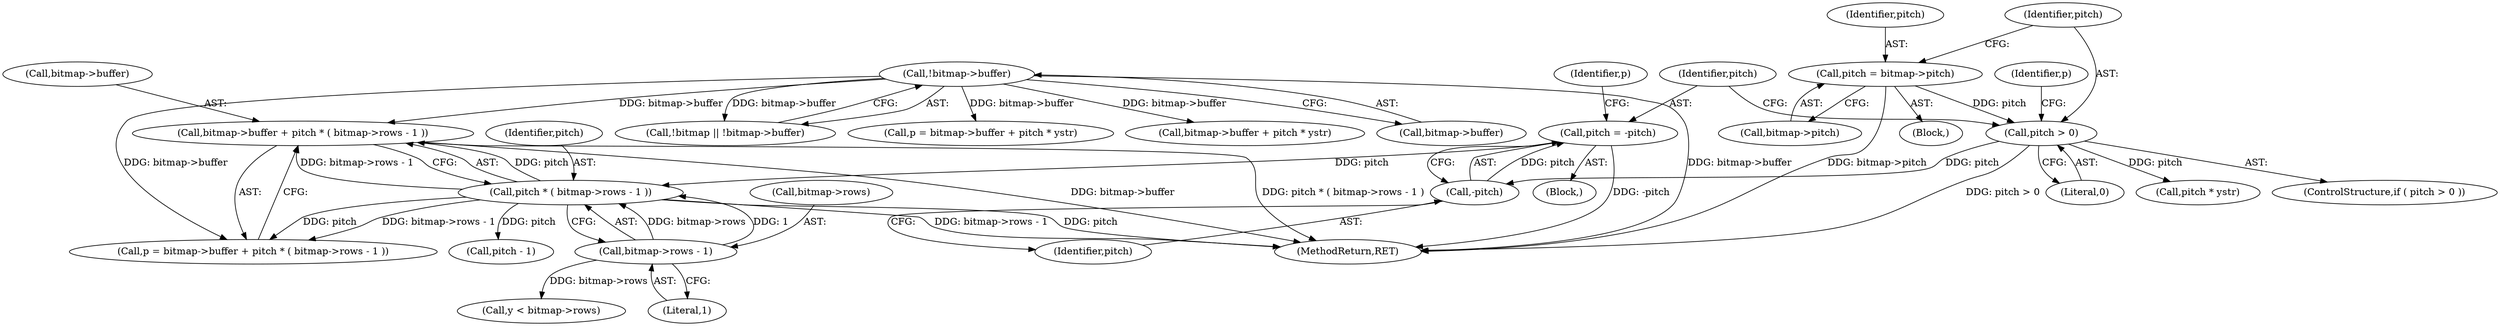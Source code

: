 digraph "0_savannah_b3500af717010137046ec4076d1e1c0641e33727_1@pointer" {
"1000283" [label="(Call,bitmap->buffer + pitch * ( bitmap->rows - 1 ))"];
"1000128" [label="(Call,!bitmap->buffer)"];
"1000287" [label="(Call,pitch * ( bitmap->rows - 1 ))"];
"1000277" [label="(Call,pitch = -pitch)"];
"1000279" [label="(Call,-pitch)"];
"1000263" [label="(Call,pitch > 0)"];
"1000257" [label="(Call,pitch = bitmap->pitch)"];
"1000289" [label="(Call,bitmap->rows - 1)"];
"1000284" [label="(Call,bitmap->buffer)"];
"1000112" [label="(Block,)"];
"1000279" [label="(Call,-pitch)"];
"1000290" [label="(Call,bitmap->rows)"];
"1000264" [label="(Identifier,pitch)"];
"1000129" [label="(Call,bitmap->buffer)"];
"1000281" [label="(Call,p = bitmap->buffer + pitch * ( bitmap->rows - 1 ))"];
"1000267" [label="(Identifier,p)"];
"1000298" [label="(Call,y < bitmap->rows)"];
"1000493" [label="(MethodReturn,RET)"];
"1000288" [label="(Identifier,pitch)"];
"1000265" [label="(Literal,0)"];
"1000283" [label="(Call,bitmap->buffer + pitch * ( bitmap->rows - 1 ))"];
"1000258" [label="(Identifier,pitch)"];
"1000125" [label="(Call,!bitmap || !bitmap->buffer)"];
"1000277" [label="(Call,pitch = -pitch)"];
"1000287" [label="(Call,pitch * ( bitmap->rows - 1 ))"];
"1000280" [label="(Identifier,pitch)"];
"1000309" [label="(Call,pitch - 1)"];
"1000293" [label="(Literal,1)"];
"1000266" [label="(Call,p = bitmap->buffer + pitch * ystr)"];
"1000278" [label="(Identifier,pitch)"];
"1000268" [label="(Call,bitmap->buffer + pitch * ystr)"];
"1000272" [label="(Call,pitch * ystr)"];
"1000262" [label="(ControlStructure,if ( pitch > 0 ))"];
"1000276" [label="(Block,)"];
"1000263" [label="(Call,pitch > 0)"];
"1000289" [label="(Call,bitmap->rows - 1)"];
"1000259" [label="(Call,bitmap->pitch)"];
"1000257" [label="(Call,pitch = bitmap->pitch)"];
"1000128" [label="(Call,!bitmap->buffer)"];
"1000282" [label="(Identifier,p)"];
"1000283" -> "1000281"  [label="AST: "];
"1000283" -> "1000287"  [label="CFG: "];
"1000284" -> "1000283"  [label="AST: "];
"1000287" -> "1000283"  [label="AST: "];
"1000281" -> "1000283"  [label="CFG: "];
"1000283" -> "1000493"  [label="DDG: bitmap->buffer"];
"1000283" -> "1000493"  [label="DDG: pitch * ( bitmap->rows - 1 )"];
"1000128" -> "1000283"  [label="DDG: bitmap->buffer"];
"1000287" -> "1000283"  [label="DDG: pitch"];
"1000287" -> "1000283"  [label="DDG: bitmap->rows - 1"];
"1000128" -> "1000125"  [label="AST: "];
"1000128" -> "1000129"  [label="CFG: "];
"1000129" -> "1000128"  [label="AST: "];
"1000125" -> "1000128"  [label="CFG: "];
"1000128" -> "1000493"  [label="DDG: bitmap->buffer"];
"1000128" -> "1000125"  [label="DDG: bitmap->buffer"];
"1000128" -> "1000266"  [label="DDG: bitmap->buffer"];
"1000128" -> "1000268"  [label="DDG: bitmap->buffer"];
"1000128" -> "1000281"  [label="DDG: bitmap->buffer"];
"1000287" -> "1000289"  [label="CFG: "];
"1000288" -> "1000287"  [label="AST: "];
"1000289" -> "1000287"  [label="AST: "];
"1000287" -> "1000493"  [label="DDG: bitmap->rows - 1"];
"1000287" -> "1000493"  [label="DDG: pitch"];
"1000287" -> "1000281"  [label="DDG: pitch"];
"1000287" -> "1000281"  [label="DDG: bitmap->rows - 1"];
"1000277" -> "1000287"  [label="DDG: pitch"];
"1000289" -> "1000287"  [label="DDG: bitmap->rows"];
"1000289" -> "1000287"  [label="DDG: 1"];
"1000287" -> "1000309"  [label="DDG: pitch"];
"1000277" -> "1000276"  [label="AST: "];
"1000277" -> "1000279"  [label="CFG: "];
"1000278" -> "1000277"  [label="AST: "];
"1000279" -> "1000277"  [label="AST: "];
"1000282" -> "1000277"  [label="CFG: "];
"1000277" -> "1000493"  [label="DDG: -pitch"];
"1000279" -> "1000277"  [label="DDG: pitch"];
"1000279" -> "1000280"  [label="CFG: "];
"1000280" -> "1000279"  [label="AST: "];
"1000263" -> "1000279"  [label="DDG: pitch"];
"1000263" -> "1000262"  [label="AST: "];
"1000263" -> "1000265"  [label="CFG: "];
"1000264" -> "1000263"  [label="AST: "];
"1000265" -> "1000263"  [label="AST: "];
"1000267" -> "1000263"  [label="CFG: "];
"1000278" -> "1000263"  [label="CFG: "];
"1000263" -> "1000493"  [label="DDG: pitch > 0"];
"1000257" -> "1000263"  [label="DDG: pitch"];
"1000263" -> "1000272"  [label="DDG: pitch"];
"1000257" -> "1000112"  [label="AST: "];
"1000257" -> "1000259"  [label="CFG: "];
"1000258" -> "1000257"  [label="AST: "];
"1000259" -> "1000257"  [label="AST: "];
"1000264" -> "1000257"  [label="CFG: "];
"1000257" -> "1000493"  [label="DDG: bitmap->pitch"];
"1000289" -> "1000293"  [label="CFG: "];
"1000290" -> "1000289"  [label="AST: "];
"1000293" -> "1000289"  [label="AST: "];
"1000289" -> "1000298"  [label="DDG: bitmap->rows"];
}
